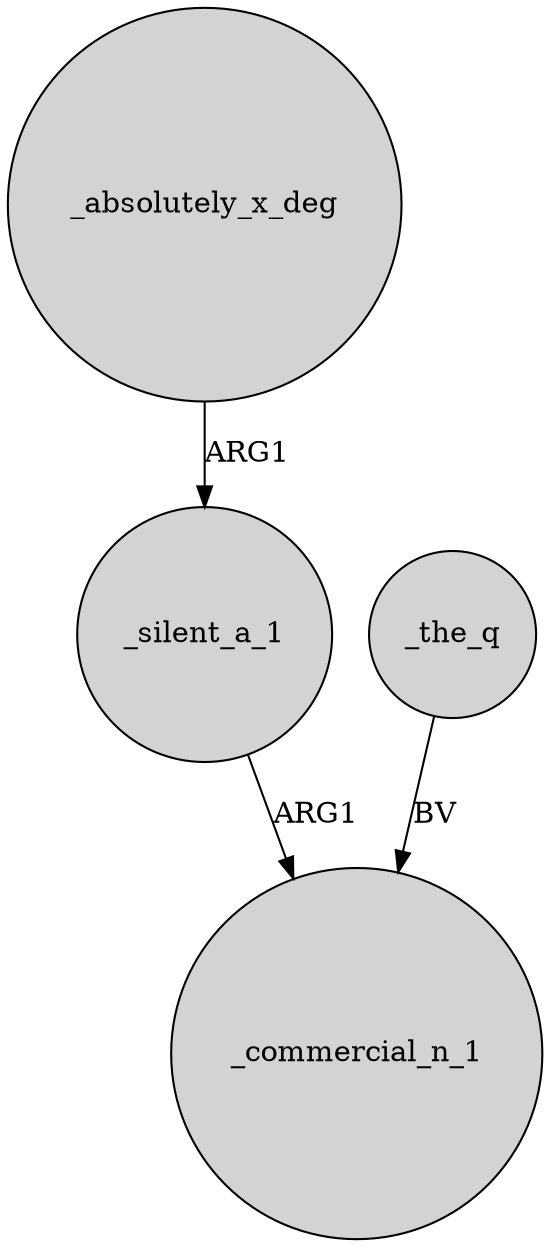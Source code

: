 digraph {
	node [shape=circle style=filled]
	_absolutely_x_deg -> _silent_a_1 [label=ARG1]
	_silent_a_1 -> _commercial_n_1 [label=ARG1]
	_the_q -> _commercial_n_1 [label=BV]
}
